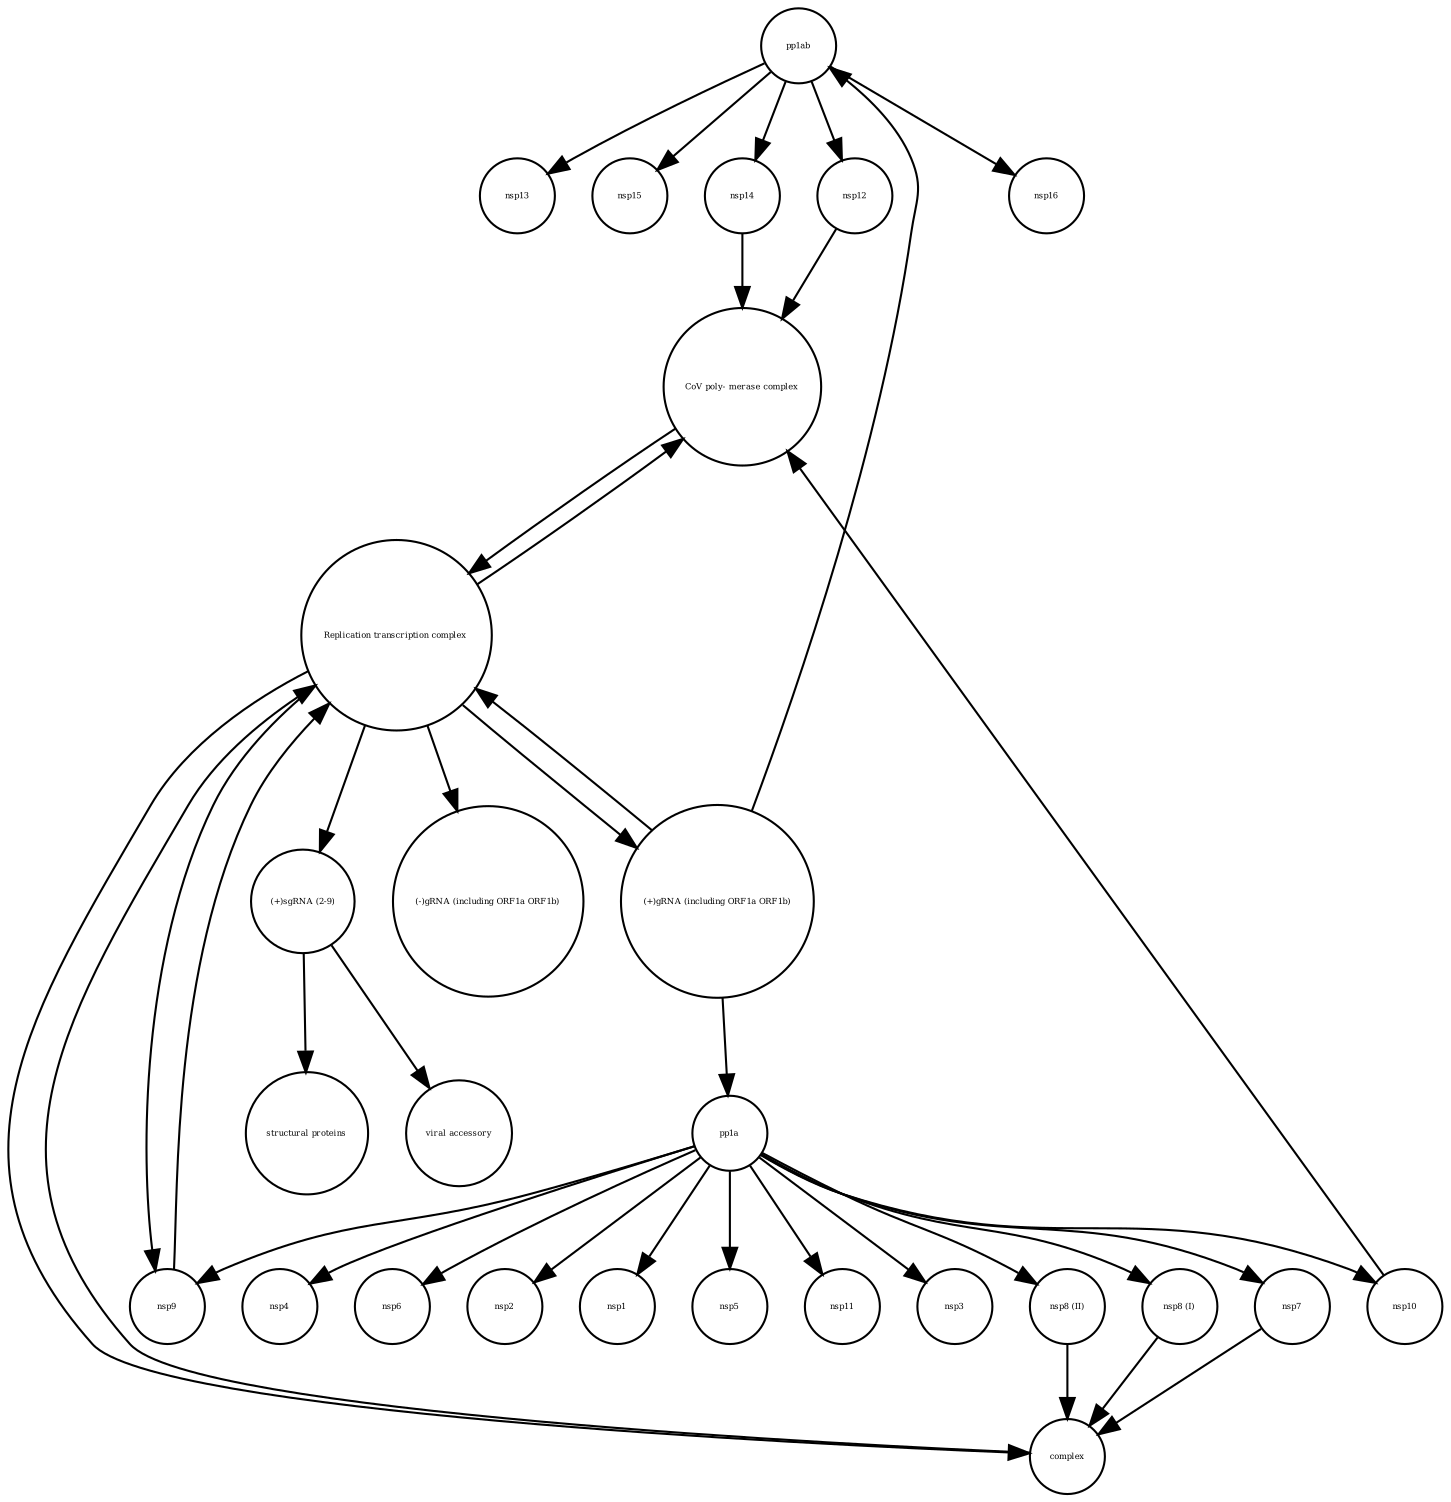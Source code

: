 strict digraph  {
nsp13 [annotation="", bipartite=0, cls=macromolecule, fontsize=4, label=nsp13, shape=circle];
"CoV poly- merase complex" [annotation="", bipartite=0, cls=complex, fontsize=4, label="CoV poly- merase complex", shape=circle];
"(+)sgRNA (2-9)" [annotation="", bipartite=0, cls="nucleic acid feature", fontsize=4, label="(+)sgRNA (2-9)", shape=circle];
nsp4 [annotation="", bipartite=0, cls=macromolecule, fontsize=4, label=nsp4, shape=circle];
"structural proteins" [annotation="", bipartite=0, cls=macromolecule, fontsize=4, label="structural proteins", shape=circle];
complex [annotation="", bipartite=0, cls=complex, fontsize=4, label=complex, shape=circle];
"nsp8 (II)" [annotation="", bipartite=0, cls=macromolecule, fontsize=4, label="nsp8 (II)", shape=circle];
nsp6 [annotation="", bipartite=0, cls=macromolecule, fontsize=4, label=nsp6, shape=circle];
"nsp8 (I)" [annotation="", bipartite=0, cls=macromolecule, fontsize=4, label="nsp8 (I)", shape=circle];
nsp15 [annotation="", bipartite=0, cls=macromolecule, fontsize=4, label=nsp15, shape=circle];
pp1a [annotation="", bipartite=0, cls=macromolecule, fontsize=4, label=pp1a, shape=circle];
nsp14 [annotation="", bipartite=0, cls=macromolecule, fontsize=4, label=nsp14, shape=circle];
nsp10 [annotation="", bipartite=0, cls=macromolecule, fontsize=4, label=nsp10, shape=circle];
nsp9 [annotation="", bipartite=0, cls=macromolecule, fontsize=4, label=nsp9, shape=circle];
"viral accessory" [annotation="", bipartite=0, cls=macromolecule, fontsize=4, label="viral accessory", shape=circle];
nsp2 [annotation="", bipartite=0, cls=macromolecule, fontsize=4, label=nsp2, shape=circle];
nsp12 [annotation="", bipartite=0, cls=macromolecule, fontsize=4, label=nsp12, shape=circle];
nsp1 [annotation="", bipartite=0, cls=macromolecule, fontsize=4, label=nsp1, shape=circle];
"Replication transcription complex " [annotation="", bipartite=0, cls=complex, fontsize=4, label="Replication transcription complex ", shape=circle];
pp1ab [annotation="", bipartite=0, cls=macromolecule, fontsize=4, label=pp1ab, shape=circle];
nsp5 [annotation="", bipartite=0, cls=macromolecule, fontsize=4, label=nsp5, shape=circle];
nsp16 [annotation="", bipartite=0, cls=macromolecule, fontsize=4, label=nsp16, shape=circle];
nsp7 [annotation="", bipartite=0, cls=macromolecule, fontsize=4, label=nsp7, shape=circle];
"(+)gRNA (including ORF1a ORF1b)" [annotation="", bipartite=0, cls="nucleic acid feature", fontsize=4, label="(+)gRNA (including ORF1a ORF1b)", shape=circle];
nsp11 [annotation="", bipartite=0, cls=macromolecule, fontsize=4, label=nsp11, shape=circle];
nsp3 [annotation="", bipartite=0, cls=macromolecule, fontsize=4, label=nsp3, shape=circle];
"(-)gRNA (including ORF1a ORF1b)" [annotation="", bipartite=0, cls="nucleic acid feature", fontsize=4, label="(-)gRNA (including ORF1a ORF1b)", shape=circle];
"CoV poly- merase complex" -> "Replication transcription complex "  [annotation="", interaction_type=production];
"(+)sgRNA (2-9)" -> "viral accessory"  [annotation="", interaction_type="necessary stimulation"];
"(+)sgRNA (2-9)" -> "structural proteins"  [annotation="", interaction_type="necessary stimulation"];
complex -> "Replication transcription complex "  [annotation="", interaction_type=production];
"nsp8 (II)" -> complex  [annotation="", interaction_type=production];
"nsp8 (I)" -> complex  [annotation="", interaction_type=production];
pp1a -> "nsp8 (I)"  [annotation="", interaction_type=production];
pp1a -> nsp2  [annotation="", interaction_type=production];
pp1a -> nsp4  [annotation="", interaction_type=production];
pp1a -> nsp7  [annotation="", interaction_type=production];
pp1a -> nsp5  [annotation="", interaction_type=production];
pp1a -> nsp10  [annotation="", interaction_type=production];
pp1a -> nsp9  [annotation="", interaction_type=production];
pp1a -> "nsp8 (II)"  [annotation="", interaction_type=production];
pp1a -> nsp1  [annotation="", interaction_type=production];
pp1a -> nsp3  [annotation="", interaction_type=production];
pp1a -> nsp6  [annotation="", interaction_type=production];
pp1a -> nsp11  [annotation="", interaction_type=production];
nsp14 -> "CoV poly- merase complex"  [annotation="", interaction_type=production];
nsp10 -> "CoV poly- merase complex"  [annotation="", interaction_type=production];
nsp9 -> "Replication transcription complex "  [annotation="", interaction_type=production];
nsp12 -> "CoV poly- merase complex"  [annotation="", interaction_type=production];
"Replication transcription complex " -> "(+)sgRNA (2-9)"  [annotation="", interaction_type="necessary stimulation"];
"Replication transcription complex " -> "CoV poly- merase complex"  [annotation="", interaction_type=production];
"Replication transcription complex " -> "(+)gRNA (including ORF1a ORF1b)"  [annotation="", interaction_type=production];
"Replication transcription complex " -> complex  [annotation="", interaction_type=production];
"Replication transcription complex " -> nsp9  [annotation="", interaction_type=production];
"Replication transcription complex " -> "(-)gRNA (including ORF1a ORF1b)"  [annotation="", interaction_type=production];
pp1ab -> nsp13  [annotation="", interaction_type=production];
pp1ab -> nsp15  [annotation="", interaction_type=production];
pp1ab -> nsp16  [annotation="", interaction_type=production];
pp1ab -> nsp12  [annotation="", interaction_type=production];
pp1ab -> nsp14  [annotation="", interaction_type=production];
nsp7 -> complex  [annotation="", interaction_type=production];
"(+)gRNA (including ORF1a ORF1b)" -> pp1a  [annotation="", interaction_type="necessary stimulation"];
"(+)gRNA (including ORF1a ORF1b)" -> pp1ab  [annotation="", interaction_type="necessary stimulation"];
"(+)gRNA (including ORF1a ORF1b)" -> "Replication transcription complex "  [annotation="", interaction_type=production];
}
